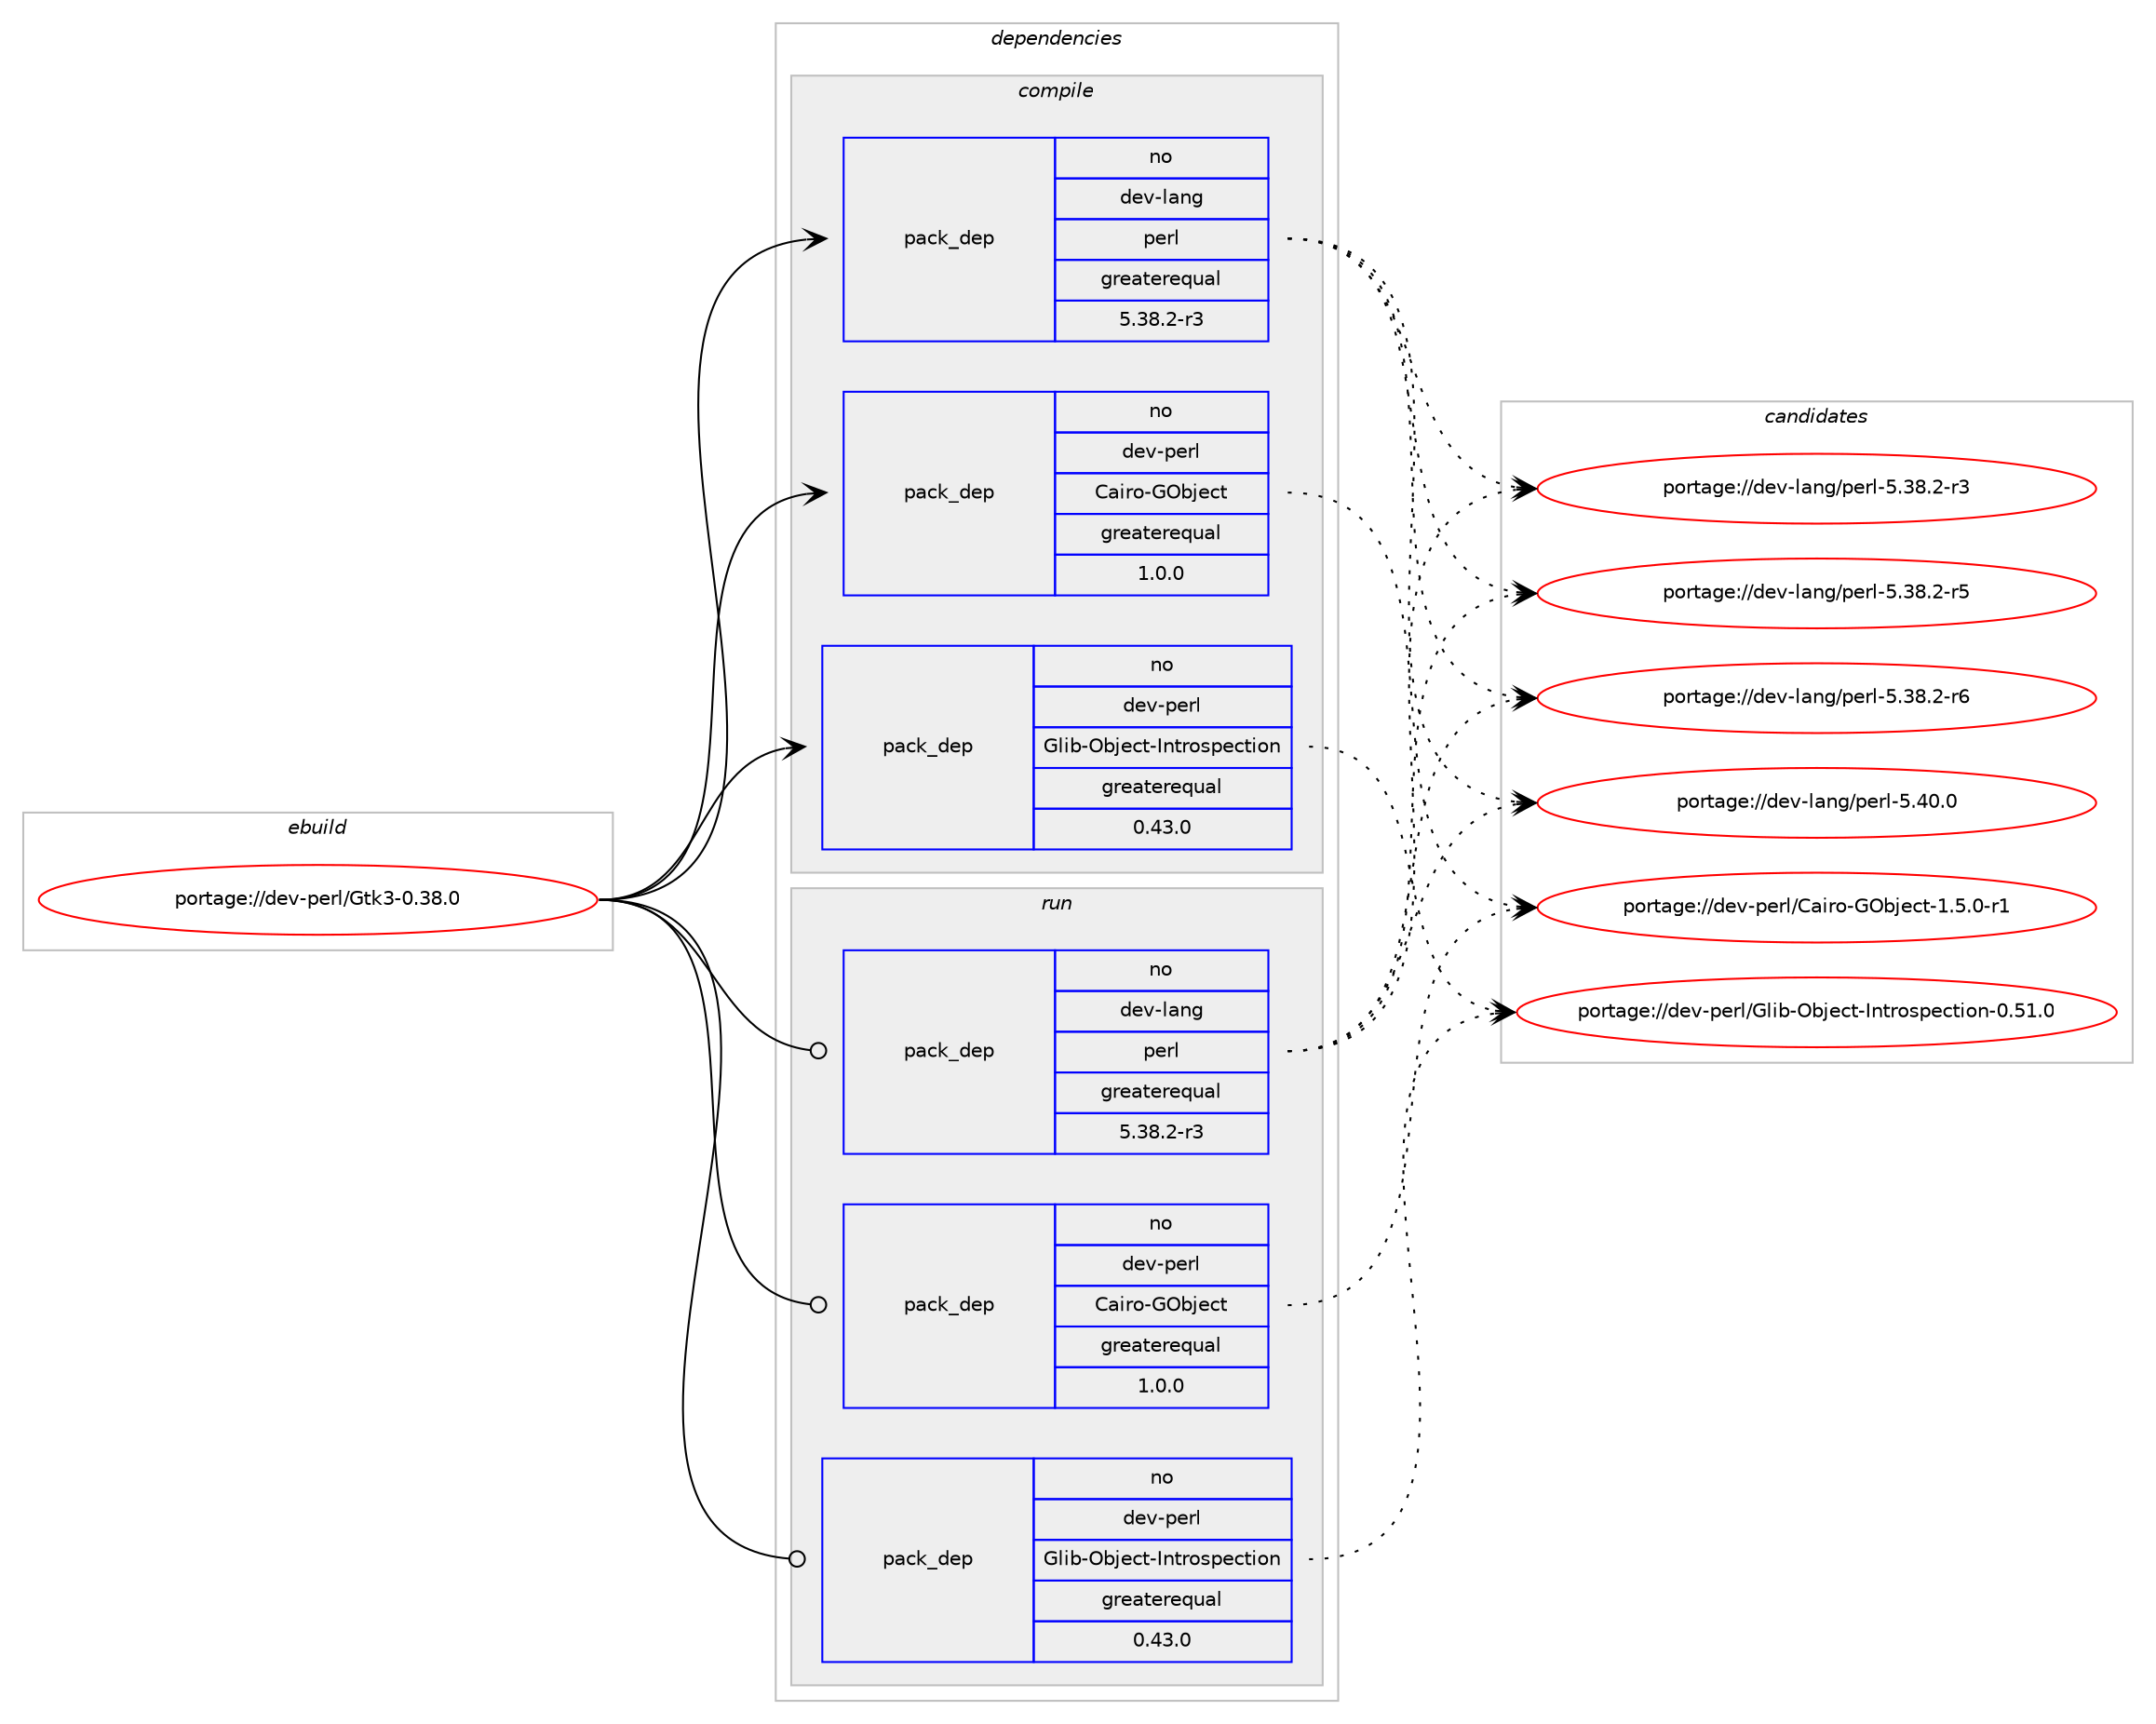 digraph prolog {

# *************
# Graph options
# *************

newrank=true;
concentrate=true;
compound=true;
graph [rankdir=LR,fontname=Helvetica,fontsize=10,ranksep=1.5];#, ranksep=2.5, nodesep=0.2];
edge  [arrowhead=vee];
node  [fontname=Helvetica,fontsize=10];

# **********
# The ebuild
# **********

subgraph cluster_leftcol {
color=gray;
rank=same;
label=<<i>ebuild</i>>;
id [label="portage://dev-perl/Gtk3-0.38.0", color=red, width=4, href="../dev-perl/Gtk3-0.38.0.svg"];
}

# ****************
# The dependencies
# ****************

subgraph cluster_midcol {
color=gray;
label=<<i>dependencies</i>>;
subgraph cluster_compile {
fillcolor="#eeeeee";
style=filled;
label=<<i>compile</i>>;
subgraph pack35461 {
dependency65628 [label=<<TABLE BORDER="0" CELLBORDER="1" CELLSPACING="0" CELLPADDING="4" WIDTH="220"><TR><TD ROWSPAN="6" CELLPADDING="30">pack_dep</TD></TR><TR><TD WIDTH="110">no</TD></TR><TR><TD>dev-lang</TD></TR><TR><TD>perl</TD></TR><TR><TD>greaterequal</TD></TR><TR><TD>5.38.2-r3</TD></TR></TABLE>>, shape=none, color=blue];
}
id:e -> dependency65628:w [weight=20,style="solid",arrowhead="vee"];
subgraph pack35462 {
dependency65629 [label=<<TABLE BORDER="0" CELLBORDER="1" CELLSPACING="0" CELLPADDING="4" WIDTH="220"><TR><TD ROWSPAN="6" CELLPADDING="30">pack_dep</TD></TR><TR><TD WIDTH="110">no</TD></TR><TR><TD>dev-perl</TD></TR><TR><TD>Cairo-GObject</TD></TR><TR><TD>greaterequal</TD></TR><TR><TD>1.0.0</TD></TR></TABLE>>, shape=none, color=blue];
}
id:e -> dependency65629:w [weight=20,style="solid",arrowhead="vee"];
subgraph pack35463 {
dependency65630 [label=<<TABLE BORDER="0" CELLBORDER="1" CELLSPACING="0" CELLPADDING="4" WIDTH="220"><TR><TD ROWSPAN="6" CELLPADDING="30">pack_dep</TD></TR><TR><TD WIDTH="110">no</TD></TR><TR><TD>dev-perl</TD></TR><TR><TD>Glib-Object-Introspection</TD></TR><TR><TD>greaterequal</TD></TR><TR><TD>0.43.0</TD></TR></TABLE>>, shape=none, color=blue];
}
id:e -> dependency65630:w [weight=20,style="solid",arrowhead="vee"];
# *** BEGIN UNKNOWN DEPENDENCY TYPE (TODO) ***
# id -> package_dependency(portage://dev-perl/Gtk3-0.38.0,install,no,virtual,perl-Carp,none,[,,],[],[])
# *** END UNKNOWN DEPENDENCY TYPE (TODO) ***

# *** BEGIN UNKNOWN DEPENDENCY TYPE (TODO) ***
# id -> package_dependency(portage://dev-perl/Gtk3-0.38.0,install,no,virtual,perl-Exporter,none,[,,],[],[])
# *** END UNKNOWN DEPENDENCY TYPE (TODO) ***

# *** BEGIN UNKNOWN DEPENDENCY TYPE (TODO) ***
# id -> package_dependency(portage://dev-perl/Gtk3-0.38.0,install,no,x11-libs,gtk+,none,[,,],[slot(3)],[use(enable(introspection),none)])
# *** END UNKNOWN DEPENDENCY TYPE (TODO) ***

}
subgraph cluster_compileandrun {
fillcolor="#eeeeee";
style=filled;
label=<<i>compile and run</i>>;
}
subgraph cluster_run {
fillcolor="#eeeeee";
style=filled;
label=<<i>run</i>>;
subgraph pack35464 {
dependency65631 [label=<<TABLE BORDER="0" CELLBORDER="1" CELLSPACING="0" CELLPADDING="4" WIDTH="220"><TR><TD ROWSPAN="6" CELLPADDING="30">pack_dep</TD></TR><TR><TD WIDTH="110">no</TD></TR><TR><TD>dev-lang</TD></TR><TR><TD>perl</TD></TR><TR><TD>greaterequal</TD></TR><TR><TD>5.38.2-r3</TD></TR></TABLE>>, shape=none, color=blue];
}
id:e -> dependency65631:w [weight=20,style="solid",arrowhead="odot"];
# *** BEGIN UNKNOWN DEPENDENCY TYPE (TODO) ***
# id -> package_dependency(portage://dev-perl/Gtk3-0.38.0,run,no,dev-lang,perl,none,[,,],any_same_slot,[])
# *** END UNKNOWN DEPENDENCY TYPE (TODO) ***

subgraph pack35465 {
dependency65632 [label=<<TABLE BORDER="0" CELLBORDER="1" CELLSPACING="0" CELLPADDING="4" WIDTH="220"><TR><TD ROWSPAN="6" CELLPADDING="30">pack_dep</TD></TR><TR><TD WIDTH="110">no</TD></TR><TR><TD>dev-perl</TD></TR><TR><TD>Cairo-GObject</TD></TR><TR><TD>greaterequal</TD></TR><TR><TD>1.0.0</TD></TR></TABLE>>, shape=none, color=blue];
}
id:e -> dependency65632:w [weight=20,style="solid",arrowhead="odot"];
subgraph pack35466 {
dependency65633 [label=<<TABLE BORDER="0" CELLBORDER="1" CELLSPACING="0" CELLPADDING="4" WIDTH="220"><TR><TD ROWSPAN="6" CELLPADDING="30">pack_dep</TD></TR><TR><TD WIDTH="110">no</TD></TR><TR><TD>dev-perl</TD></TR><TR><TD>Glib-Object-Introspection</TD></TR><TR><TD>greaterequal</TD></TR><TR><TD>0.43.0</TD></TR></TABLE>>, shape=none, color=blue];
}
id:e -> dependency65633:w [weight=20,style="solid",arrowhead="odot"];
# *** BEGIN UNKNOWN DEPENDENCY TYPE (TODO) ***
# id -> package_dependency(portage://dev-perl/Gtk3-0.38.0,run,no,virtual,perl-Carp,none,[,,],[],[])
# *** END UNKNOWN DEPENDENCY TYPE (TODO) ***

# *** BEGIN UNKNOWN DEPENDENCY TYPE (TODO) ***
# id -> package_dependency(portage://dev-perl/Gtk3-0.38.0,run,no,virtual,perl-Exporter,none,[,,],[],[])
# *** END UNKNOWN DEPENDENCY TYPE (TODO) ***

# *** BEGIN UNKNOWN DEPENDENCY TYPE (TODO) ***
# id -> package_dependency(portage://dev-perl/Gtk3-0.38.0,run,no,x11-libs,gtk+,none,[,,],[slot(3)],[use(enable(introspection),none)])
# *** END UNKNOWN DEPENDENCY TYPE (TODO) ***

}
}

# **************
# The candidates
# **************

subgraph cluster_choices {
rank=same;
color=gray;
label=<<i>candidates</i>>;

subgraph choice35461 {
color=black;
nodesep=1;
choice100101118451089711010347112101114108455346515646504511451 [label="portage://dev-lang/perl-5.38.2-r3", color=red, width=4,href="../dev-lang/perl-5.38.2-r3.svg"];
choice100101118451089711010347112101114108455346515646504511453 [label="portage://dev-lang/perl-5.38.2-r5", color=red, width=4,href="../dev-lang/perl-5.38.2-r5.svg"];
choice100101118451089711010347112101114108455346515646504511454 [label="portage://dev-lang/perl-5.38.2-r6", color=red, width=4,href="../dev-lang/perl-5.38.2-r6.svg"];
choice10010111845108971101034711210111410845534652484648 [label="portage://dev-lang/perl-5.40.0", color=red, width=4,href="../dev-lang/perl-5.40.0.svg"];
dependency65628:e -> choice100101118451089711010347112101114108455346515646504511451:w [style=dotted,weight="100"];
dependency65628:e -> choice100101118451089711010347112101114108455346515646504511453:w [style=dotted,weight="100"];
dependency65628:e -> choice100101118451089711010347112101114108455346515646504511454:w [style=dotted,weight="100"];
dependency65628:e -> choice10010111845108971101034711210111410845534652484648:w [style=dotted,weight="100"];
}
subgraph choice35462 {
color=black;
nodesep=1;
choice1001011184511210111410847679710511411145717998106101991164549465346484511449 [label="portage://dev-perl/Cairo-GObject-1.5.0-r1", color=red, width=4,href="../dev-perl/Cairo-GObject-1.5.0-r1.svg"];
dependency65629:e -> choice1001011184511210111410847679710511411145717998106101991164549465346484511449:w [style=dotted,weight="100"];
}
subgraph choice35463 {
color=black;
nodesep=1;
choice100101118451121011141084771108105984579981061019911645731101161141111151121019911610511111045484653494648 [label="portage://dev-perl/Glib-Object-Introspection-0.51.0", color=red, width=4,href="../dev-perl/Glib-Object-Introspection-0.51.0.svg"];
dependency65630:e -> choice100101118451121011141084771108105984579981061019911645731101161141111151121019911610511111045484653494648:w [style=dotted,weight="100"];
}
subgraph choice35464 {
color=black;
nodesep=1;
choice100101118451089711010347112101114108455346515646504511451 [label="portage://dev-lang/perl-5.38.2-r3", color=red, width=4,href="../dev-lang/perl-5.38.2-r3.svg"];
choice100101118451089711010347112101114108455346515646504511453 [label="portage://dev-lang/perl-5.38.2-r5", color=red, width=4,href="../dev-lang/perl-5.38.2-r5.svg"];
choice100101118451089711010347112101114108455346515646504511454 [label="portage://dev-lang/perl-5.38.2-r6", color=red, width=4,href="../dev-lang/perl-5.38.2-r6.svg"];
choice10010111845108971101034711210111410845534652484648 [label="portage://dev-lang/perl-5.40.0", color=red, width=4,href="../dev-lang/perl-5.40.0.svg"];
dependency65631:e -> choice100101118451089711010347112101114108455346515646504511451:w [style=dotted,weight="100"];
dependency65631:e -> choice100101118451089711010347112101114108455346515646504511453:w [style=dotted,weight="100"];
dependency65631:e -> choice100101118451089711010347112101114108455346515646504511454:w [style=dotted,weight="100"];
dependency65631:e -> choice10010111845108971101034711210111410845534652484648:w [style=dotted,weight="100"];
}
subgraph choice35465 {
color=black;
nodesep=1;
choice1001011184511210111410847679710511411145717998106101991164549465346484511449 [label="portage://dev-perl/Cairo-GObject-1.5.0-r1", color=red, width=4,href="../dev-perl/Cairo-GObject-1.5.0-r1.svg"];
dependency65632:e -> choice1001011184511210111410847679710511411145717998106101991164549465346484511449:w [style=dotted,weight="100"];
}
subgraph choice35466 {
color=black;
nodesep=1;
choice100101118451121011141084771108105984579981061019911645731101161141111151121019911610511111045484653494648 [label="portage://dev-perl/Glib-Object-Introspection-0.51.0", color=red, width=4,href="../dev-perl/Glib-Object-Introspection-0.51.0.svg"];
dependency65633:e -> choice100101118451121011141084771108105984579981061019911645731101161141111151121019911610511111045484653494648:w [style=dotted,weight="100"];
}
}

}
